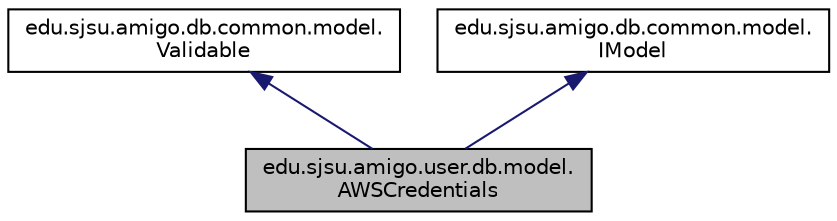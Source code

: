 digraph "edu.sjsu.amigo.user.db.model.AWSCredentials"
{
  edge [fontname="Helvetica",fontsize="10",labelfontname="Helvetica",labelfontsize="10"];
  node [fontname="Helvetica",fontsize="10",shape=record];
  Node3 [label="edu.sjsu.amigo.user.db.model.\lAWSCredentials",height=0.2,width=0.4,color="black", fillcolor="grey75", style="filled", fontcolor="black"];
  Node4 -> Node3 [dir="back",color="midnightblue",fontsize="10",style="solid",fontname="Helvetica"];
  Node4 [label="edu.sjsu.amigo.db.common.model.\lValidable",height=0.2,width=0.4,color="black", fillcolor="white", style="filled",URL="$classedu_1_1sjsu_1_1amigo_1_1db_1_1common_1_1model_1_1_validable.html"];
  Node5 -> Node3 [dir="back",color="midnightblue",fontsize="10",style="solid",fontname="Helvetica"];
  Node5 [label="edu.sjsu.amigo.db.common.model.\lIModel",height=0.2,width=0.4,color="black", fillcolor="white", style="filled",URL="$interfaceedu_1_1sjsu_1_1amigo_1_1db_1_1common_1_1model_1_1_i_model.html"];
}

